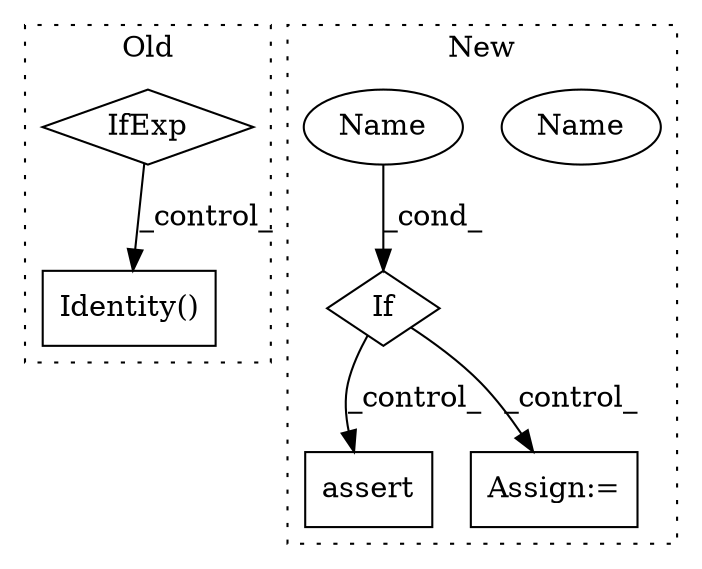 digraph G {
subgraph cluster0 {
1 [label="Identity()" a="75" s="29173" l="13" shape="box"];
3 [label="IfExp" a="51" s="29115,29155" l="16,18" shape="diamond"];
label = "Old";
style="dotted";
}
subgraph cluster1 {
2 [label="assert" a="65" s="27836" l="7" shape="box"];
4 [label="Assign:=" a="68" s="27933" l="3" shape="box"];
5 [label="If" a="96" s="27799,27822" l="3,14" shape="diamond"];
6 [label="Name" a="87" s="27802" l="20" shape="ellipse"];
7 [label="Name" a="87" s="27802" l="20" shape="ellipse"];
label = "New";
style="dotted";
}
3 -> 1 [label="_control_"];
5 -> 4 [label="_control_"];
5 -> 2 [label="_control_"];
7 -> 5 [label="_cond_"];
}